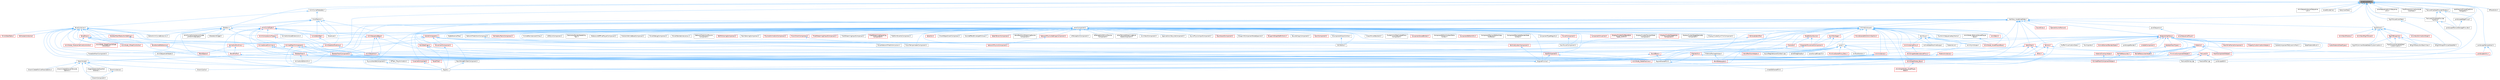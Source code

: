 digraph "AssetUserData.h"
{
 // INTERACTIVE_SVG=YES
 // LATEX_PDF_SIZE
  bgcolor="transparent";
  edge [fontname=Helvetica,fontsize=10,labelfontname=Helvetica,labelfontsize=10];
  node [fontname=Helvetica,fontsize=10,shape=box,height=0.2,width=0.4];
  Node1 [id="Node000001",label="AssetUserData.h",height=0.2,width=0.4,color="gray40", fillcolor="grey60", style="filled", fontcolor="black",tooltip=" "];
  Node1 -> Node2 [id="edge1_Node000001_Node000002",dir="back",color="steelblue1",style="solid",tooltip=" "];
  Node2 [id="Node000002",label="AnimCurveMetadata.h",height=0.2,width=0.4,color="grey40", fillcolor="white", style="filled",URL="$d6/dd0/AnimCurveMetadata_8h.html",tooltip=" "];
  Node2 -> Node3 [id="edge2_Node000002_Node000003",dir="back",color="steelblue1",style="solid",tooltip=" "];
  Node3 [id="Node000003",label="BoneContainer.h",height=0.2,width=0.4,color="grey40", fillcolor="white", style="filled",URL="$d9/d68/BoneContainer_8h.html",tooltip=" "];
  Node3 -> Node4 [id="edge3_Node000003_Node000004",dir="back",color="steelblue1",style="solid",tooltip=" "];
  Node4 [id="Node000004",label="AnimCompressionTypes.h",height=0.2,width=0.4,color="red", fillcolor="#FFF0F0", style="filled",URL="$d1/d3b/AnimCompressionTypes_8h.html",tooltip=" "];
  Node4 -> Node20 [id="edge4_Node000004_Node000020",dir="back",color="steelblue1",style="solid",tooltip=" "];
  Node20 [id="Node000020",label="AnimSequence.h",height=0.2,width=0.4,color="red", fillcolor="#FFF0F0", style="filled",URL="$d0/d8a/AnimSequence_8h.html",tooltip=" "];
  Node20 -> Node29 [id="edge5_Node000020_Node000029",dir="back",color="steelblue1",style="solid",tooltip=" "];
  Node29 [id="Node000029",label="EngineSharedPCH.h",height=0.2,width=0.4,color="grey40", fillcolor="white", style="filled",URL="$dc/dbb/EngineSharedPCH_8h.html",tooltip=" "];
  Node29 -> Node30 [id="edge6_Node000029_Node000030",dir="back",color="steelblue1",style="solid",tooltip=" "];
  Node30 [id="Node000030",label="UnrealEdSharedPCH.h",height=0.2,width=0.4,color="grey40", fillcolor="white", style="filled",URL="$d1/de6/UnrealEdSharedPCH_8h.html",tooltip=" "];
  Node3 -> Node38 [id="edge7_Node000003_Node000038",dir="back",color="steelblue1",style="solid",tooltip=" "];
  Node38 [id="Node000038",label="AnimNode_ModularVehicleController.h",height=0.2,width=0.4,color="red", fillcolor="#FFF0F0", style="filled",URL="$d8/d10/AnimNode__ModularVehicleController_8h.html",tooltip=" "];
  Node3 -> Node40 [id="edge8_Node000003_Node000040",dir="back",color="steelblue1",style="solid",tooltip=" "];
  Node40 [id="Node000040",label="AnimNode_StageCoachWheel\lController.h",height=0.2,width=0.4,color="red", fillcolor="#FFF0F0", style="filled",URL="$d0/d68/AnimNode__StageCoachWheelController_8h.html",tooltip=" "];
  Node3 -> Node42 [id="edge9_Node000003_Node000042",dir="back",color="steelblue1",style="solid",tooltip=" "];
  Node42 [id="Node000042",label="AnimNode_WheelController.h",height=0.2,width=0.4,color="red", fillcolor="#FFF0F0", style="filled",URL="$d4/dbf/AnimNode__WheelController_8h.html",tooltip=" "];
  Node3 -> Node44 [id="edge10_Node000003_Node000044",dir="back",color="steelblue1",style="solid",tooltip=" "];
  Node44 [id="Node000044",label="AnimSequenceHelpers.h",height=0.2,width=0.4,color="grey40", fillcolor="white", style="filled",URL="$dd/d12/AnimSequenceHelpers_8h.html",tooltip=" "];
  Node3 -> Node45 [id="edge11_Node000003_Node000045",dir="back",color="steelblue1",style="solid",tooltip=" "];
  Node45 [id="Node000045",label="AttributesContainer.h",height=0.2,width=0.4,color="red", fillcolor="#FFF0F0", style="filled",URL="$d7/db7/AttributesContainer_8h.html",tooltip=" "];
  Node3 -> Node246 [id="edge12_Node000003_Node000246",dir="back",color="steelblue1",style="solid",tooltip=" "];
  Node246 [id="Node000246",label="BlendProfile.h",height=0.2,width=0.4,color="red", fillcolor="#FFF0F0", style="filled",URL="$d6/d9c/BlendProfile_8h.html",tooltip=" "];
  Node246 -> Node162 [id="edge13_Node000246_Node000162",dir="back",color="steelblue1",style="solid",tooltip=" "];
  Node162 [id="Node000162",label="AnimNode_StateMachine.h",height=0.2,width=0.4,color="red", fillcolor="#FFF0F0", style="filled",URL="$df/d8f/AnimNode__StateMachine_8h.html",tooltip=" "];
  Node3 -> Node168 [id="edge14_Node000003_Node000168",dir="back",color="steelblue1",style="solid",tooltip=" "];
  Node168 [id="Node000168",label="BlendSpace.h",height=0.2,width=0.4,color="red", fillcolor="#FFF0F0", style="filled",URL="$d7/d9b/BlendSpace_8h.html",tooltip=" "];
  Node3 -> Node255 [id="edge15_Node000003_Node000255",dir="back",color="steelblue1",style="solid",tooltip=" "];
  Node255 [id="Node000255",label="BonePose.h",height=0.2,width=0.4,color="red", fillcolor="#FFF0F0", style="filled",URL="$dd/d83/BonePose_8h.html",tooltip=" "];
  Node255 -> Node38 [id="edge16_Node000255_Node000038",dir="back",color="steelblue1",style="solid",tooltip=" "];
  Node255 -> Node40 [id="edge17_Node000255_Node000040",dir="back",color="steelblue1",style="solid",tooltip=" "];
  Node255 -> Node42 [id="edge18_Node000255_Node000042",dir="back",color="steelblue1",style="solid",tooltip=" "];
  Node255 -> Node257 [id="edge19_Node000255_Node000257",dir="back",color="steelblue1",style="solid",tooltip=" "];
  Node257 [id="Node000257",label="AnimationRuntime.h",height=0.2,width=0.4,color="red", fillcolor="#FFF0F0", style="filled",URL="$da/d93/AnimationRuntime_8h.html",tooltip=" "];
  Node257 -> Node246 [id="edge20_Node000257_Node000246",dir="back",color="steelblue1",style="solid",tooltip=" "];
  Node257 -> Node168 [id="edge21_Node000257_Node000168",dir="back",color="steelblue1",style="solid",tooltip=" "];
  Node255 -> Node259 [id="edge22_Node000255_Node000259",dir="back",color="steelblue1",style="solid",tooltip=" "];
  Node259 [id="Node000259",label="BoneSocketReference.h",height=0.2,width=0.4,color="red", fillcolor="#FFF0F0", style="filled",URL="$d4/d1c/BoneSocketReference_8h.html",tooltip=" "];
  Node259 -> Node168 [id="edge23_Node000259_Node000168",dir="back",color="steelblue1",style="solid",tooltip=" "];
  Node255 -> Node29 [id="edge24_Node000255_Node000029",dir="back",color="steelblue1",style="solid",tooltip=" "];
  Node3 -> Node259 [id="edge25_Node000003_Node000259",dir="back",color="steelblue1",style="solid",tooltip=" "];
  Node3 -> Node260 [id="edge26_Node000003_Node000260",dir="back",color="steelblue1",style="solid",tooltip=" "];
  Node260 [id="Node000260",label="EditorAnimCurveBoneLinks.h",height=0.2,width=0.4,color="grey40", fillcolor="white", style="filled",URL="$d8/dea/EditorAnimCurveBoneLinks_8h.html",tooltip=" "];
  Node3 -> Node143 [id="edge27_Node000003_Node000143",dir="back",color="steelblue1",style="solid",tooltip=" "];
  Node143 [id="Node000143",label="Engine.h",height=0.2,width=0.4,color="grey40", fillcolor="white", style="filled",URL="$d1/d34/Public_2Engine_8h.html",tooltip=" "];
  Node3 -> Node197 [id="edge28_Node000003_Node000197",dir="back",color="steelblue1",style="solid",tooltip=" "];
  Node197 [id="Node000197",label="EngineMinimal.h",height=0.2,width=0.4,color="grey40", fillcolor="white", style="filled",URL="$d0/d2c/EngineMinimal_8h.html",tooltip=" "];
  Node197 -> Node143 [id="edge29_Node000197_Node000143",dir="back",color="steelblue1",style="solid",tooltip=" "];
  Node3 -> Node29 [id="edge30_Node000003_Node000029",dir="back",color="steelblue1",style="solid",tooltip=" "];
  Node3 -> Node261 [id="edge31_Node000003_Node000261",dir="back",color="steelblue1",style="solid",tooltip=" "];
  Node261 [id="Node000261",label="MirrorDataTable.h",height=0.2,width=0.4,color="red", fillcolor="#FFF0F0", style="filled",URL="$d3/d9e/MirrorDataTable_8h.html",tooltip=" "];
  Node3 -> Node264 [id="edge32_Node000003_Node000264",dir="back",color="steelblue1",style="solid",tooltip=" "];
  Node264 [id="Node000264",label="PoseableMeshComponent.h",height=0.2,width=0.4,color="grey40", fillcolor="white", style="filled",URL="$df/d28/PoseableMeshComponent_8h.html",tooltip=" "];
  Node3 -> Node265 [id="edge33_Node000003_Node000265",dir="back",color="steelblue1",style="solid",tooltip=" "];
  Node265 [id="Node000265",label="SkeletalMeshReductionSettings.h",height=0.2,width=0.4,color="red", fillcolor="#FFF0F0", style="filled",URL="$d9/dae/SkeletalMeshReductionSettings_8h.html",tooltip=" "];
  Node265 -> Node267 [id="edge34_Node000265_Node000267",dir="back",color="steelblue1",style="solid",tooltip=" "];
  Node267 [id="Node000267",label="SkinnedAssetCommon.h",height=0.2,width=0.4,color="red", fillcolor="#FFF0F0", style="filled",URL="$dc/dea/SkinnedAssetCommon_8h.html",tooltip=" "];
  Node267 -> Node270 [id="edge35_Node000267_Node000270",dir="back",color="steelblue1",style="solid",tooltip=" "];
  Node270 [id="Node000270",label="SkeletalMesh.h",height=0.2,width=0.4,color="red", fillcolor="#FFF0F0", style="filled",URL="$d6/de7/SkeletalMesh_8h.html",tooltip=" "];
  Node270 -> Node271 [id="edge36_Node000270_Node000271",dir="back",color="steelblue1",style="solid",tooltip=" "];
  Node271 [id="Node000271",label="AnimationEditorUtils.h",height=0.2,width=0.4,color="grey40", fillcolor="white", style="filled",URL="$df/d23/AnimationEditorUtils_8h.html",tooltip=" "];
  Node270 -> Node197 [id="edge37_Node000270_Node000197",dir="back",color="steelblue1",style="solid",tooltip=" "];
  Node270 -> Node29 [id="edge38_Node000270_Node000029",dir="back",color="steelblue1",style="solid",tooltip=" "];
  Node270 -> Node273 [id="edge39_Node000270_Node000273",dir="back",color="steelblue1",style="solid",tooltip=" "];
  Node273 [id="Node000273",label="GroomAsset.h",height=0.2,width=0.4,color="grey40", fillcolor="white", style="filled",URL="$d8/df1/GroomAsset_8h.html",tooltip=" "];
  Node273 -> Node274 [id="edge40_Node000273_Node000274",dir="back",color="steelblue1",style="solid",tooltip=" "];
  Node274 [id="Node000274",label="GroomCache.h",height=0.2,width=0.4,color="grey40", fillcolor="white", style="filled",URL="$d7/d6e/GroomCache_8h.html",tooltip=" "];
  Node273 -> Node275 [id="edge41_Node000273_Node000275",dir="back",color="steelblue1",style="solid",tooltip=" "];
  Node275 [id="Node000275",label="GroomComponent.h",height=0.2,width=0.4,color="grey40", fillcolor="white", style="filled",URL="$de/d2e/GroomComponent_8h.html",tooltip=" "];
  Node273 -> Node276 [id="edge42_Node000273_Node000276",dir="back",color="steelblue1",style="solid",tooltip=" "];
  Node276 [id="Node000276",label="GroomCreateFollicleMaskOptions.h",height=0.2,width=0.4,color="grey40", fillcolor="white", style="filled",URL="$d7/d8b/GroomCreateFollicleMaskOptions_8h.html",tooltip=" "];
  Node273 -> Node277 [id="edge43_Node000273_Node000277",dir="back",color="steelblue1",style="solid",tooltip=" "];
  Node277 [id="Node000277",label="GroomCreateStrandsTextures\lOptions.h",height=0.2,width=0.4,color="grey40", fillcolor="white", style="filled",URL="$da/dfc/GroomCreateStrandsTexturesOptions_8h.html",tooltip=" "];
  Node273 -> Node278 [id="edge44_Node000273_Node000278",dir="back",color="steelblue1",style="solid",tooltip=" "];
  Node278 [id="Node000278",label="GroomInstance.h",height=0.2,width=0.4,color="grey40", fillcolor="white", style="filled",URL="$dd/d47/GroomInstance_8h.html",tooltip=" "];
  Node278 -> Node275 [id="edge45_Node000278_Node000275",dir="back",color="steelblue1",style="solid",tooltip=" "];
  Node273 -> Node279 [id="edge46_Node000273_Node000279",dir="back",color="steelblue1",style="solid",tooltip=" "];
  Node279 [id="Node000279",label="NiagaraDataInterfaceHair\lStrands.h",height=0.2,width=0.4,color="grey40", fillcolor="white", style="filled",URL="$da/dd2/NiagaraDataInterfaceHairStrands_8h.html",tooltip=" "];
  Node270 -> Node298 [id="edge47_Node000270_Node000298",dir="back",color="steelblue1",style="solid",tooltip=" "];
  Node298 [id="Node000298",label="SkinnedMeshComponentHelper.h",height=0.2,width=0.4,color="red", fillcolor="#FFF0F0", style="filled",URL="$db/d81/SkinnedMeshComponentHelper_8h.html",tooltip=" "];
  Node267 -> Node298 [id="edge48_Node000267_Node000298",dir="back",color="steelblue1",style="solid",tooltip=" "];
  Node3 -> Node267 [id="edge49_Node000003_Node000267",dir="back",color="steelblue1",style="solid",tooltip=" "];
  Node3 -> Node301 [id="edge50_Node000003_Node000301",dir="back",color="steelblue1",style="solid",tooltip=" "];
  Node301 [id="Node000301",label="SkinnedMeshComponent.h",height=0.2,width=0.4,color="red", fillcolor="#FFF0F0", style="filled",URL="$da/d62/SkinnedMeshComponent_8h.html",tooltip=" "];
  Node301 -> Node143 [id="edge51_Node000301_Node000143",dir="back",color="steelblue1",style="solid",tooltip=" "];
  Node301 -> Node29 [id="edge52_Node000301_Node000029",dir="back",color="steelblue1",style="solid",tooltip=" "];
  Node301 -> Node264 [id="edge53_Node000301_Node000264",dir="back",color="steelblue1",style="solid",tooltip=" "];
  Node301 -> Node190 [id="edge54_Node000301_Node000190",dir="back",color="steelblue1",style="solid",tooltip=" "];
  Node190 [id="Node000190",label="SkeletalMeshComponent.h",height=0.2,width=0.4,color="red", fillcolor="#FFF0F0", style="filled",URL="$d8/db5/SkeletalMeshComponent_8h.html",tooltip=" "];
  Node190 -> Node191 [id="edge55_Node000190_Node000191",dir="back",color="steelblue1",style="solid",tooltip=" "];
  Node191 [id="Node000191",label="BTTask_PlayAnimation.h",height=0.2,width=0.4,color="grey40", fillcolor="white", style="filled",URL="$db/d8d/BTTask__PlayAnimation_8h.html",tooltip=" "];
  Node190 -> Node197 [id="edge56_Node000190_Node000197",dir="back",color="steelblue1",style="solid",tooltip=" "];
  Node190 -> Node29 [id="edge57_Node000190_Node000029",dir="back",color="steelblue1",style="solid",tooltip=" "];
  Node190 -> Node209 [id="edge58_Node000190_Node000209",dir="back",color="steelblue1",style="solid",tooltip=" "];
  Node209 [id="Node000209",label="TraceFilter.h",height=0.2,width=0.4,color="red", fillcolor="#FFF0F0", style="filled",URL="$de/dc1/TraceFilter_8h.html",tooltip=" "];
  Node301 -> Node298 [id="edge59_Node000301_Node000298",dir="back",color="steelblue1",style="solid",tooltip=" "];
  Node2 -> Node303 [id="edge60_Node000002_Node000303",dir="back",color="steelblue1",style="solid",tooltip=" "];
  Node303 [id="Node000303",label="SmartName.h",height=0.2,width=0.4,color="grey40", fillcolor="white", style="filled",URL="$da/d84/SmartName_8h.html",tooltip=" "];
  Node303 -> Node304 [id="edge61_Node000303_Node000304",dir="back",color="steelblue1",style="solid",tooltip=" "];
  Node304 [id="Node000304",label="AnimCurveTypes.h",height=0.2,width=0.4,color="red", fillcolor="#FFF0F0", style="filled",URL="$d2/d19/AnimCurveTypes_8h.html",tooltip=" "];
  Node304 -> Node4 [id="edge62_Node000304_Node000004",dir="back",color="steelblue1",style="solid",tooltip=" "];
  Node304 -> Node307 [id="edge63_Node000304_Node000307",dir="back",color="steelblue1",style="solid",tooltip=" "];
  Node307 [id="Node000307",label="AnimDataNotifications.h",height=0.2,width=0.4,color="red", fillcolor="#FFF0F0", style="filled",URL="$df/dfa/AnimDataNotifications_8h.html",tooltip=" "];
  Node307 -> Node20 [id="edge64_Node000307_Node000020",dir="back",color="steelblue1",style="solid",tooltip=" "];
  Node307 -> Node44 [id="edge65_Node000307_Node000044",dir="back",color="steelblue1",style="solid",tooltip=" "];
  Node304 -> Node309 [id="edge66_Node000304_Node000309",dir="back",color="steelblue1",style="solid",tooltip=" "];
  Node309 [id="Node000309",label="AnimSequenceBase.h",height=0.2,width=0.4,color="red", fillcolor="#FFF0F0", style="filled",URL="$db/d58/AnimSequenceBase_8h.html",tooltip=" "];
  Node309 -> Node20 [id="edge67_Node000309_Node000020",dir="back",color="steelblue1",style="solid",tooltip=" "];
  Node309 -> Node257 [id="edge68_Node000309_Node000257",dir="back",color="steelblue1",style="solid",tooltip=" "];
  Node309 -> Node143 [id="edge69_Node000309_Node000143",dir="back",color="steelblue1",style="solid",tooltip=" "];
  Node309 -> Node29 [id="edge70_Node000309_Node000029",dir="back",color="steelblue1",style="solid",tooltip=" "];
  Node304 -> Node257 [id="edge71_Node000304_Node000257",dir="back",color="steelblue1",style="solid",tooltip=" "];
  Node304 -> Node332 [id="edge72_Node000304_Node000332",dir="back",color="steelblue1",style="solid",tooltip=" "];
  Node332 [id="Node000332",label="CurveIdentifier.h",height=0.2,width=0.4,color="red", fillcolor="#FFF0F0", style="filled",URL="$d7/d2c/CurveIdentifier_8h.html",tooltip=" "];
  Node332 -> Node307 [id="edge73_Node000332_Node000307",dir="back",color="steelblue1",style="solid",tooltip=" "];
  Node304 -> Node143 [id="edge74_Node000304_Node000143",dir="back",color="steelblue1",style="solid",tooltip=" "];
  Node304 -> Node197 [id="edge75_Node000304_Node000197",dir="back",color="steelblue1",style="solid",tooltip=" "];
  Node304 -> Node29 [id="edge76_Node000304_Node000029",dir="back",color="steelblue1",style="solid",tooltip=" "];
  Node304 -> Node331 [id="edge77_Node000304_Node000331",dir="back",color="steelblue1",style="solid",tooltip=" "];
  Node331 [id="Node000331",label="PoseAsset.h",height=0.2,width=0.4,color="grey40", fillcolor="white", style="filled",URL="$d9/dba/PoseAsset_8h.html",tooltip=" "];
  Node304 -> Node190 [id="edge78_Node000304_Node000190",dir="back",color="steelblue1",style="solid",tooltip=" "];
  Node303 -> Node307 [id="edge79_Node000303_Node000307",dir="back",color="steelblue1",style="solid",tooltip=" "];
  Node303 -> Node332 [id="edge80_Node000303_Node000332",dir="back",color="steelblue1",style="solid",tooltip=" "];
  Node303 -> Node260 [id="edge81_Node000303_Node000260",dir="back",color="steelblue1",style="solid",tooltip=" "];
  Node303 -> Node29 [id="edge82_Node000303_Node000029",dir="back",color="steelblue1",style="solid",tooltip=" "];
  Node303 -> Node331 [id="edge83_Node000303_Node000331",dir="back",color="steelblue1",style="solid",tooltip=" "];
  Node303 -> Node336 [id="edge84_Node000303_Node000336",dir="back",color="steelblue1",style="solid",tooltip=" "];
  Node336 [id="Node000336",label="Skeleton.h",height=0.2,width=0.4,color="grey40", fillcolor="white", style="filled",URL="$d1/ded/Skeleton_8h.html",tooltip=" "];
  Node336 -> Node17 [id="edge85_Node000336_Node000017",dir="back",color="steelblue1",style="solid",tooltip=" "];
  Node17 [id="Node000017",label="AnimCurveCompressionCodec\l_UniformIndexable.h",height=0.2,width=0.4,color="grey40", fillcolor="white", style="filled",URL="$d7/d0a/AnimCurveCompressionCodec__UniformIndexable_8h.html",tooltip=" "];
  Node336 -> Node337 [id="edge86_Node000336_Node000337",dir="back",color="steelblue1",style="solid",tooltip=" "];
  Node337 [id="Node000337",label="AnimationAssetExtensions.h",height=0.2,width=0.4,color="grey40", fillcolor="white", style="filled",URL="$d4/d37/AnimationAssetExtensions_8h.html",tooltip=" "];
  Node336 -> Node271 [id="edge87_Node000336_Node000271",dir="back",color="steelblue1",style="solid",tooltip=" "];
  Node336 -> Node255 [id="edge88_Node000336_Node000255",dir="back",color="steelblue1",style="solid",tooltip=" "];
  Node336 -> Node143 [id="edge89_Node000336_Node000143",dir="back",color="steelblue1",style="solid",tooltip=" "];
  Node336 -> Node29 [id="edge90_Node000336_Node000029",dir="back",color="steelblue1",style="solid",tooltip=" "];
  Node336 -> Node334 [id="edge91_Node000336_Node000334",dir="back",color="steelblue1",style="solid",tooltip=" "];
  Node334 [id="Node000334",label="SSkeletonWidget.h",height=0.2,width=0.4,color="grey40", fillcolor="white", style="filled",URL="$dd/da7/SSkeletonWidget_8h.html",tooltip=" "];
  Node1 -> Node338 [id="edge92_Node000001_Node000338",dir="back",color="steelblue1",style="solid",tooltip=" "];
  Node338 [id="Node000338",label="AnimSequenceLevelSequence\lLink.h",height=0.2,width=0.4,color="grey40", fillcolor="white", style="filled",URL="$dc/d9a/AnimSequenceLevelSequenceLink_8h.html",tooltip=" "];
  Node1 -> Node339 [id="edge93_Node000001_Node000339",dir="back",color="steelblue1",style="solid",tooltip=" "];
  Node339 [id="Node000339",label="AssetGuideline.h",height=0.2,width=0.4,color="grey40", fillcolor="white", style="filled",URL="$d7/d91/AssetGuideline_8h.html",tooltip=" "];
  Node1 -> Node340 [id="edge94_Node000001_Node000340",dir="back",color="steelblue1",style="solid",tooltip=" "];
  Node340 [id="Node000340",label="BodyUserData.h",height=0.2,width=0.4,color="grey40", fillcolor="white", style="filled",URL="$d8/d16/BodyUserData_8h.html",tooltip=" "];
  Node1 -> Node143 [id="edge95_Node000001_Node000143",dir="back",color="steelblue1",style="solid",tooltip=" "];
  Node1 -> Node341 [id="edge96_Node000001_Node000341",dir="back",color="steelblue1",style="solid",tooltip=" "];
  Node341 [id="Node000341",label="Interface_AssetUserData.h",height=0.2,width=0.4,color="grey40", fillcolor="white", style="filled",URL="$de/d85/Interface__AssetUserData_8h.html",tooltip=" "];
  Node341 -> Node342 [id="edge97_Node000341_Node000342",dir="back",color="steelblue1",style="solid",tooltip=" "];
  Node342 [id="Node000342",label="ActorComponent.h",height=0.2,width=0.4,color="grey40", fillcolor="white", style="filled",URL="$da/db1/ActorComponent_8h.html",tooltip=" "];
  Node342 -> Node343 [id="edge98_Node000342_Node000343",dir="back",color="steelblue1",style="solid",tooltip=" "];
  Node343 [id="Node000343",label="AIPerceptionComponent.h",height=0.2,width=0.4,color="grey40", fillcolor="white", style="filled",URL="$d6/d0a/AIPerceptionComponent_8h.html",tooltip=" "];
  Node342 -> Node344 [id="edge99_Node000342_Node000344",dir="back",color="steelblue1",style="solid",tooltip=" "];
  Node344 [id="Node000344",label="AIPerceptionStimuliSource\lComponent.h",height=0.2,width=0.4,color="grey40", fillcolor="white", style="filled",URL="$df/da3/AIPerceptionStimuliSourceComponent_8h.html",tooltip=" "];
  Node342 -> Node345 [id="edge100_Node000342_Node000345",dir="back",color="steelblue1",style="solid",tooltip=" "];
  Node345 [id="Node000345",label="ActorTextureStreamingBuild\lDataComponent.h",height=0.2,width=0.4,color="grey40", fillcolor="white", style="filled",URL="$d2/d6d/ActorTextureStreamingBuildDataComponent_8h.html",tooltip=" "];
  Node342 -> Node346 [id="edge101_Node000342_Node000346",dir="back",color="steelblue1",style="solid",tooltip=" "];
  Node346 [id="Node000346",label="AnimNextComponent.h",height=0.2,width=0.4,color="grey40", fillcolor="white", style="filled",URL="$d2/d67/AnimNextComponent_8h.html",tooltip=" "];
  Node342 -> Node347 [id="edge102_Node000342_Node000347",dir="back",color="steelblue1",style="solid",tooltip=" "];
  Node347 [id="Node000347",label="ApplicationLifecycleComponent.h",height=0.2,width=0.4,color="grey40", fillcolor="white", style="filled",URL="$de/db6/ApplicationLifecycleComponent_8h.html",tooltip=" "];
  Node342 -> Node348 [id="edge103_Node000342_Node000348",dir="back",color="steelblue1",style="solid",tooltip=" "];
  Node348 [id="Node000348",label="AsyncPhysicsInputComponent.h",height=0.2,width=0.4,color="grey40", fillcolor="white", style="filled",URL="$da/d20/AsyncPhysicsInputComponent_8h.html",tooltip=" "];
  Node342 -> Node349 [id="edge104_Node000342_Node000349",dir="back",color="steelblue1",style="solid",tooltip=" "];
  Node349 [id="Node000349",label="BlackboardComponent.h",height=0.2,width=0.4,color="red", fillcolor="#FFF0F0", style="filled",URL="$d9/d2d/BlackboardComponent_8h.html",tooltip=" "];
  Node342 -> Node374 [id="edge105_Node000342_Node000374",dir="back",color="steelblue1",style="solid",tooltip=" "];
  Node374 [id="Node000374",label="BlueprintComponentNodeSpawner.h",height=0.2,width=0.4,color="grey40", fillcolor="white", style="filled",URL="$d2/d98/BlueprintComponentNodeSpawner_8h.html",tooltip=" "];
  Node342 -> Node375 [id="edge106_Node000342_Node000375",dir="back",color="steelblue1",style="solid",tooltip=" "];
  Node375 [id="Node000375",label="BlueprintGraphDefinitions.h",height=0.2,width=0.4,color="red", fillcolor="#FFF0F0", style="filled",URL="$d7/d5e/BlueprintGraphDefinitions_8h.html",tooltip=" "];
  Node342 -> Node377 [id="edge107_Node000342_Node000377",dir="back",color="steelblue1",style="solid",tooltip=" "];
  Node377 [id="Node000377",label="BoundsCopyComponent.h",height=0.2,width=0.4,color="grey40", fillcolor="white", style="filled",URL="$d2/d10/BoundsCopyComponent_8h.html",tooltip=" "];
  Node342 -> Node378 [id="edge108_Node000342_Node000378",dir="back",color="steelblue1",style="solid",tooltip=" "];
  Node378 [id="Node000378",label="BrainComponent.h",height=0.2,width=0.4,color="red", fillcolor="#FFF0F0", style="filled",URL="$d6/dc0/BrainComponent_8h.html",tooltip=" "];
  Node342 -> Node407 [id="edge109_Node000342_Node000407",dir="back",color="steelblue1",style="solid",tooltip=" "];
  Node407 [id="Node000407",label="ChaosMoverBackend.h",height=0.2,width=0.4,color="grey40", fillcolor="white", style="filled",URL="$de/d0f/ChaosMoverBackend_8h.html",tooltip=" "];
  Node342 -> Node408 [id="edge110_Node000342_Node000408",dir="back",color="steelblue1",style="solid",tooltip=" "];
  Node408 [id="Node000408",label="Character.h",height=0.2,width=0.4,color="red", fillcolor="#FFF0F0", style="filled",URL="$db/dc7/Character_8h.html",tooltip=" "];
  Node408 -> Node197 [id="edge111_Node000408_Node000197",dir="back",color="steelblue1",style="solid",tooltip=" "];
  Node342 -> Node411 [id="edge112_Node000342_Node000411",dir="back",color="steelblue1",style="solid",tooltip=" "];
  Node411 [id="Node000411",label="ClusterUnionReplicatedProxy\lComponent.h",height=0.2,width=0.4,color="grey40", fillcolor="white", style="filled",URL="$da/d2c/ClusterUnionReplicatedProxyComponent_8h.html",tooltip=" "];
  Node342 -> Node412 [id="edge113_Node000342_Node000412",dir="back",color="steelblue1",style="solid",tooltip=" "];
  Node412 [id="Node000412",label="ComponentAssetBroker.h",height=0.2,width=0.4,color="red", fillcolor="#FFF0F0", style="filled",URL="$da/ddd/ComponentAssetBroker_8h.html",tooltip=" "];
  Node342 -> Node414 [id="edge114_Node000342_Node000414",dir="back",color="steelblue1",style="solid",tooltip=" "];
  Node414 [id="Node000414",label="ComponentEditorContextMenu\lContex.h",height=0.2,width=0.4,color="grey40", fillcolor="white", style="filled",URL="$db/d71/ComponentEditorContextMenuContex_8h.html",tooltip=" "];
  Node342 -> Node415 [id="edge115_Node000342_Node000415",dir="back",color="steelblue1",style="solid",tooltip=" "];
  Node415 [id="Node000415",label="ComponentEditorUtils.h",height=0.2,width=0.4,color="red", fillcolor="#FFF0F0", style="filled",URL="$d0/d4b/ComponentEditorUtils_8h.html",tooltip=" "];
  Node342 -> Node417 [id="edge116_Node000342_Node000417",dir="back",color="steelblue1",style="solid",tooltip=" "];
  Node417 [id="Node000417",label="ComponentElementEditorCopy\lAndPaste.h",height=0.2,width=0.4,color="grey40", fillcolor="white", style="filled",URL="$da/d37/ComponentElementEditorCopyAndPaste_8h.html",tooltip=" "];
  Node342 -> Node418 [id="edge117_Node000342_Node000418",dir="back",color="steelblue1",style="solid",tooltip=" "];
  Node418 [id="Node000418",label="ComponentRecreateRenderState\lContext.h",height=0.2,width=0.4,color="grey40", fillcolor="white", style="filled",URL="$de/dd0/ComponentRecreateRenderStateContext_8h.html",tooltip=" "];
  Node342 -> Node419 [id="edge118_Node000342_Node000419",dir="back",color="steelblue1",style="solid",tooltip=" "];
  Node419 [id="Node000419",label="ComponentTypeRegistry.h",height=0.2,width=0.4,color="grey40", fillcolor="white", style="filled",URL="$dd/d81/ComponentTypeRegistry_8h.html",tooltip=" "];
  Node342 -> Node420 [id="edge119_Node000342_Node000420",dir="back",color="steelblue1",style="solid",tooltip=" "];
  Node420 [id="Node000420",label="ComponentVisualizer.h",height=0.2,width=0.4,color="red", fillcolor="#FFF0F0", style="filled",URL="$d3/d9b/ComponentVisualizer_8h.html",tooltip=" "];
  Node342 -> Node424 [id="edge120_Node000342_Node000424",dir="back",color="steelblue1",style="solid",tooltip=" "];
  Node424 [id="Node000424",label="DisplayClusterConfiguration\lTypes_ICVFX.h",height=0.2,width=0.4,color="red", fillcolor="#FFF0F0", style="filled",URL="$d3/dc4/DisplayClusterConfigurationTypes__ICVFX_8h.html",tooltip=" "];
  Node342 -> Node437 [id="edge121_Node000342_Node000437",dir="back",color="steelblue1",style="solid",tooltip=" "];
  Node437 [id="Node000437",label="DisplayClusterPreviewShare\lComponent.h",height=0.2,width=0.4,color="grey40", fillcolor="white", style="filled",URL="$d0/d2c/DisplayClusterPreviewShareComponent_8h.html",tooltip=" "];
  Node342 -> Node438 [id="edge122_Node000342_Node000438",dir="back",color="steelblue1",style="solid",tooltip=" "];
  Node438 [id="Node000438",label="DisplayClusterStageActor\lComponent.h",height=0.2,width=0.4,color="red", fillcolor="#FFF0F0", style="filled",URL="$d6/d98/DisplayClusterStageActorComponent_8h.html",tooltip=" "];
  Node342 -> Node441 [id="edge123_Node000342_Node000441",dir="back",color="steelblue1",style="solid",tooltip=" "];
  Node441 [id="Node000441",label="DisplayClusterStageGeometry\lComponent.h",height=0.2,width=0.4,color="grey40", fillcolor="white", style="filled",URL="$d2/df3/DisplayClusterStageGeometryComponent_8h.html",tooltip=" "];
  Node342 -> Node442 [id="edge124_Node000342_Node000442",dir="back",color="steelblue1",style="solid",tooltip=" "];
  Node442 [id="Node000442",label="DisplayClusterSyncTickComponent.h",height=0.2,width=0.4,color="grey40", fillcolor="white", style="filled",URL="$d5/d00/DisplayClusterSyncTickComponent_8h.html",tooltip=" "];
  Node342 -> Node443 [id="edge125_Node000342_Node000443",dir="back",color="steelblue1",style="solid",tooltip=" "];
  Node443 [id="Node000443",label="DlgReferenceTree.h",height=0.2,width=0.4,color="grey40", fillcolor="white", style="filled",URL="$db/dd3/DlgReferenceTree_8h.html",tooltip=" "];
  Node342 -> Node197 [id="edge126_Node000342_Node000197",dir="back",color="steelblue1",style="solid",tooltip=" "];
  Node342 -> Node29 [id="edge127_Node000342_Node000029",dir="back",color="steelblue1",style="solid",tooltip=" "];
  Node342 -> Node444 [id="edge128_Node000342_Node000444",dir="back",color="steelblue1",style="solid",tooltip=" "];
  Node444 [id="Node000444",label="GameplayTasksComponent.h",height=0.2,width=0.4,color="red", fillcolor="#FFF0F0", style="filled",URL="$d6/d36/GameplayTasksComponent_8h.html",tooltip=" "];
  Node342 -> Node446 [id="edge129_Node000342_Node000446",dir="back",color="steelblue1",style="solid",tooltip=" "];
  Node446 [id="Node000446",label="InputComponent.h",height=0.2,width=0.4,color="red", fillcolor="#FFF0F0", style="filled",URL="$d4/de7/InputComponent_8h.html",tooltip=" "];
  Node446 -> Node197 [id="edge130_Node000446_Node000197",dir="back",color="steelblue1",style="solid",tooltip=" "];
  Node446 -> Node29 [id="edge131_Node000446_Node000029",dir="back",color="steelblue1",style="solid",tooltip=" "];
  Node342 -> Node450 [id="edge132_Node000342_Node000450",dir="back",color="steelblue1",style="solid",tooltip=" "];
  Node450 [id="Node000450",label="KismetReinstanceUtilities.h",height=0.2,width=0.4,color="grey40", fillcolor="white", style="filled",URL="$d4/dae/KismetReinstanceUtilities_8h.html",tooltip=" "];
  Node342 -> Node451 [id="edge133_Node000342_Node000451",dir="back",color="steelblue1",style="solid",tooltip=" "];
  Node451 [id="Node000451",label="LODSyncComponent.h",height=0.2,width=0.4,color="grey40", fillcolor="white", style="filled",URL="$d0/dbf/LODSyncComponent_8h.html",tooltip=" "];
  Node342 -> Node452 [id="edge134_Node000342_Node000452",dir="back",color="steelblue1",style="solid",tooltip=" "];
  Node452 [id="Node000452",label="LandscapeEdit.h",height=0.2,width=0.4,color="grey40", fillcolor="white", style="filled",URL="$df/d61/LandscapeEdit_8h.html",tooltip=" "];
  Node342 -> Node453 [id="edge135_Node000342_Node000453",dir="back",color="steelblue1",style="solid",tooltip=" "];
  Node453 [id="Node000453",label="Level.h",height=0.2,width=0.4,color="grey40", fillcolor="white", style="filled",URL="$d9/da2/Level_8h.html",tooltip=" "];
  Node453 -> Node454 [id="edge136_Node000453_Node000454",dir="back",color="steelblue1",style="solid",tooltip=" "];
  Node454 [id="Node000454",label="AsyncRegisterLevelContext.cpp",height=0.2,width=0.4,color="grey40", fillcolor="white", style="filled",URL="$da/df8/AsyncRegisterLevelContext_8cpp.html",tooltip=" "];
  Node453 -> Node455 [id="edge137_Node000453_Node000455",dir="back",color="steelblue1",style="solid",tooltip=" "];
  Node455 [id="Node000455",label="Editor.h",height=0.2,width=0.4,color="red", fillcolor="#FFF0F0", style="filled",URL="$de/d6e/Editor_8h.html",tooltip=" "];
  Node455 -> Node54 [id="edge138_Node000455_Node000054",dir="back",color="steelblue1",style="solid",tooltip=" "];
  Node54 [id="Node000054",label="AnimGraphNode_Base.h",height=0.2,width=0.4,color="red", fillcolor="#FFF0F0", style="filled",URL="$d0/dfb/AnimGraphNode__Base_8h.html",tooltip=" "];
  Node54 -> Node59 [id="edge139_Node000054_Node000059",dir="back",color="steelblue1",style="solid",tooltip=" "];
  Node59 [id="Node000059",label="AnimGraphNode_AssetPlayer\lBase.h",height=0.2,width=0.4,color="red", fillcolor="#FFF0F0", style="filled",URL="$d1/d4f/AnimGraphNode__AssetPlayerBase_8h.html",tooltip=" "];
  Node455 -> Node465 [id="edge140_Node000455_Node000465",dir="back",color="steelblue1",style="solid",tooltip=" "];
  Node465 [id="Node000465",label="FractureTool.cpp",height=0.2,width=0.4,color="grey40", fillcolor="white", style="filled",URL="$dc/d9a/FractureTool_8cpp.html",tooltip=" "];
  Node455 -> Node30 [id="edge141_Node000455_Node000030",dir="back",color="steelblue1",style="solid",tooltip=" "];
  Node453 -> Node143 [id="edge142_Node000453_Node000143",dir="back",color="steelblue1",style="solid",tooltip=" "];
  Node453 -> Node29 [id="edge143_Node000453_Node000029",dir="back",color="steelblue1",style="solid",tooltip=" "];
  Node453 -> Node586 [id="edge144_Node000453_Node000586",dir="back",color="steelblue1",style="solid",tooltip=" "];
  Node586 [id="Node000586",label="EngineUtils.h",height=0.2,width=0.4,color="red", fillcolor="#FFF0F0", style="filled",URL="$d4/d61/EngineUtils_8h.html",tooltip=" "];
  Node586 -> Node143 [id="edge145_Node000586_Node000143",dir="back",color="steelblue1",style="solid",tooltip=" "];
  Node586 -> Node592 [id="edge146_Node000586_Node000592",dir="back",color="steelblue1",style="solid",tooltip=" "];
  Node592 [id="Node000592",label="Texture2DArray.cpp",height=0.2,width=0.4,color="grey40", fillcolor="white", style="filled",URL="$d7/d13/Texture2DArray_8cpp.html",tooltip=" "];
  Node453 -> Node593 [id="edge147_Node000453_Node000593",dir="back",color="steelblue1",style="solid",tooltip=" "];
  Node593 [id="Node000593",label="ExternalPackageHelper.h",height=0.2,width=0.4,color="grey40", fillcolor="white", style="filled",URL="$d3/d2f/ExternalPackageHelper_8h.html",tooltip=" "];
  Node593 -> Node594 [id="edge148_Node000593_Node000594",dir="back",color="steelblue1",style="solid",tooltip=" "];
  Node594 [id="Node000594",label="WorldDataLayers.h",height=0.2,width=0.4,color="red", fillcolor="#FFF0F0", style="filled",URL="$d1/d1d/WorldDataLayers_8h.html",tooltip=" "];
  Node453 -> Node595 [id="edge149_Node000453_Node000595",dir="back",color="steelblue1",style="solid",tooltip=" "];
  Node595 [id="Node000595",label="LevelDragDropOp.h",height=0.2,width=0.4,color="grey40", fillcolor="white", style="filled",URL="$dc/da5/LevelDragDropOp_8h.html",tooltip=" "];
  Node453 -> Node596 [id="edge150_Node000453_Node000596",dir="back",color="steelblue1",style="solid",tooltip=" "];
  Node596 [id="Node000596",label="LevelScriptBlueprint.h",height=0.2,width=0.4,color="grey40", fillcolor="white", style="filled",URL="$da/dfb/LevelScriptBlueprint_8h.html",tooltip=" "];
  Node453 -> Node597 [id="edge151_Node000453_Node000597",dir="back",color="steelblue1",style="solid",tooltip=" "];
  Node597 [id="Node000597",label="PrimitiveSceneProxyDesc.h",height=0.2,width=0.4,color="red", fillcolor="#FFF0F0", style="filled",URL="$d8/d20/PrimitiveSceneProxyDesc_8h.html",tooltip=" "];
  Node453 -> Node603 [id="edge152_Node000453_Node000603",dir="back",color="steelblue1",style="solid",tooltip=" "];
  Node603 [id="Node000603",label="SurfaceIterators.h",height=0.2,width=0.4,color="grey40", fillcolor="white", style="filled",URL="$da/de6/SurfaceIterators_8h.html",tooltip=" "];
  Node453 -> Node594 [id="edge153_Node000453_Node000594",dir="back",color="steelblue1",style="solid",tooltip=" "];
  Node453 -> Node604 [id="edge154_Node000453_Node000604",dir="back",color="steelblue1",style="solid",tooltip=" "];
  Node604 [id="Node000604",label="WorldPartitionHelpers.h",height=0.2,width=0.4,color="red", fillcolor="#FFF0F0", style="filled",URL="$d9/dff/WorldPartitionHelpers_8h.html",tooltip=" "];
  Node342 -> Node606 [id="edge155_Node000342_Node000606",dir="back",color="steelblue1",style="solid",tooltip=" "];
  Node606 [id="Node000606",label="MarkActorRenderStateDirty\lTask.h",height=0.2,width=0.4,color="grey40", fillcolor="white", style="filled",URL="$d0/d61/MarkActorRenderStateDirtyTask_8h.html",tooltip=" "];
  Node342 -> Node607 [id="edge156_Node000342_Node000607",dir="back",color="steelblue1",style="solid",tooltip=" "];
  Node607 [id="Node000607",label="MaterialList.h",height=0.2,width=0.4,color="grey40", fillcolor="white", style="filled",URL="$df/d0c/MaterialList_8h.html",tooltip=" "];
  Node342 -> Node608 [id="edge157_Node000342_Node000608",dir="back",color="steelblue1",style="solid",tooltip=" "];
  Node608 [id="Node000608",label="MetasoundOfflinePlayerComponent.h",height=0.2,width=0.4,color="grey40", fillcolor="white", style="filled",URL="$d8/d8f/MetasoundOfflinePlayerComponent_8h.html",tooltip=" "];
  Node342 -> Node609 [id="edge158_Node000342_Node000609",dir="back",color="steelblue1",style="solid",tooltip=" "];
  Node609 [id="Node000609",label="ModularVehicleBaseComponent.h",height=0.2,width=0.4,color="grey40", fillcolor="white", style="filled",URL="$d3/dc7/ModularVehicleBaseComponent_8h.html",tooltip=" "];
  Node342 -> Node610 [id="edge159_Node000342_Node000610",dir="back",color="steelblue1",style="solid",tooltip=" "];
  Node610 [id="Node000610",label="MovementComponent.h",height=0.2,width=0.4,color="red", fillcolor="#FFF0F0", style="filled",URL="$dd/dc8/MovementComponent_8h.html",tooltip=" "];
  Node610 -> Node143 [id="edge160_Node000610_Node000143",dir="back",color="steelblue1",style="solid",tooltip=" "];
  Node342 -> Node635 [id="edge161_Node000342_Node000635",dir="back",color="steelblue1",style="solid",tooltip=" "];
  Node635 [id="Node000635",label="MoverComponent.h",height=0.2,width=0.4,color="red", fillcolor="#FFF0F0", style="filled",URL="$dc/d95/MoverComponent_8h.html",tooltip=" "];
  Node635 -> Node640 [id="edge162_Node000635_Node000640",dir="back",color="steelblue1",style="solid",tooltip=" "];
  Node640 [id="Node000640",label="NavMoverComponent.h",height=0.2,width=0.4,color="grey40", fillcolor="white", style="filled",URL="$df/dbc/NavMoverComponent_8h.html",tooltip=" "];
  Node342 -> Node643 [id="edge163_Node000342_Node000643",dir="back",color="steelblue1",style="solid",tooltip=" "];
  Node643 [id="Node000643",label="MoverDebugComponent.h",height=0.2,width=0.4,color="grey40", fillcolor="white", style="filled",URL="$d8/d6c/MoverDebugComponent_8h.html",tooltip=" "];
  Node342 -> Node644 [id="edge164_Node000342_Node000644",dir="back",color="steelblue1",style="solid",tooltip=" "];
  Node644 [id="Node000644",label="MoverNetworkPredictionLiaison.h",height=0.2,width=0.4,color="grey40", fillcolor="white", style="filled",URL="$d3/da4/MoverNetworkPredictionLiaison_8h.html",tooltip=" "];
  Node342 -> Node645 [id="edge165_Node000342_Node000645",dir="back",color="steelblue1",style="solid",tooltip=" "];
  Node645 [id="Node000645",label="MoverStandaloneLiaison.h",height=0.2,width=0.4,color="grey40", fillcolor="white", style="filled",URL="$dd/d84/MoverStandaloneLiaison_8h.html",tooltip=" "];
  Node342 -> Node646 [id="edge166_Node000342_Node000646",dir="back",color="steelblue1",style="solid",tooltip=" "];
  Node646 [id="Node000646",label="MusicClockComponent.h",height=0.2,width=0.4,color="red", fillcolor="#FFF0F0", style="filled",URL="$dc/dd9/MusicClockComponent_8h.html",tooltip=" "];
  Node646 -> Node648 [id="edge167_Node000646_Node000648",dir="back",color="steelblue1",style="solid",tooltip=" "];
  Node648 [id="Node000648",label="MusicTempometerComponent.h",height=0.2,width=0.4,color="grey40", fillcolor="white", style="filled",URL="$d9/ddf/MusicTempometerComponent_8h.html",tooltip=" "];
  Node342 -> Node648 [id="edge168_Node000342_Node000648",dir="back",color="steelblue1",style="solid",tooltip=" "];
  Node342 -> Node640 [id="edge169_Node000342_Node000640",dir="back",color="steelblue1",style="solid",tooltip=" "];
  Node342 -> Node623 [id="edge170_Node000342_Node000623",dir="back",color="steelblue1",style="solid",tooltip=" "];
  Node623 [id="Node000623",label="NetworkPhysicsComponent.h",height=0.2,width=0.4,color="red", fillcolor="#FFF0F0", style="filled",URL="$d5/dcb/NetworkPhysicsComponent_8h.html",tooltip=" "];
  Node342 -> Node649 [id="edge171_Node000342_Node000649",dir="back",color="steelblue1",style="solid",tooltip=" "];
  Node649 [id="Node000649",label="NetworkPhysicsSettingsComponent.h",height=0.2,width=0.4,color="red", fillcolor="#FFF0F0", style="filled",URL="$dc/dea/NetworkPhysicsSettingsComponent_8h.html",tooltip=" "];
  Node649 -> Node623 [id="edge172_Node000649_Node000623",dir="back",color="steelblue1",style="solid",tooltip=" "];
  Node342 -> Node651 [id="edge173_Node000342_Node000651",dir="back",color="steelblue1",style="solid",tooltip=" "];
  Node651 [id="Node000651",label="NetworkPredictionComponent.h",height=0.2,width=0.4,color="grey40", fillcolor="white", style="filled",URL="$d9/d97/NetworkPredictionComponent_8h.html",tooltip=" "];
  Node651 -> Node644 [id="edge174_Node000651_Node000644",dir="back",color="steelblue1",style="solid",tooltip=" "];
  Node342 -> Node652 [id="edge175_Node000342_Node000652",dir="back",color="steelblue1",style="solid",tooltip=" "];
  Node652 [id="Node000652",label="NetworkPredictionPhysics\lComponent.h",height=0.2,width=0.4,color="grey40", fillcolor="white", style="filled",URL="$d1/d6b/NetworkPredictionPhysicsComponent_8h.html",tooltip=" "];
  Node342 -> Node613 [id="edge176_Node000342_Node000613",dir="back",color="steelblue1",style="solid",tooltip=" "];
  Node613 [id="Node000613",label="PathFollowingComponent.h",height=0.2,width=0.4,color="red", fillcolor="#FFF0F0", style="filled",URL="$d5/d0b/PathFollowingComponent_8h.html",tooltip=" "];
  Node342 -> Node653 [id="edge177_Node000342_Node000653",dir="back",color="steelblue1",style="solid",tooltip=" "];
  Node653 [id="Node000653",label="PawnNoiseEmitterComponent.h",height=0.2,width=0.4,color="grey40", fillcolor="white", style="filled",URL="$de/d71/PawnNoiseEmitterComponent_8h.html",tooltip=" "];
  Node653 -> Node143 [id="edge178_Node000653_Node000143",dir="back",color="steelblue1",style="solid",tooltip=" "];
  Node342 -> Node654 [id="edge179_Node000342_Node000654",dir="back",color="steelblue1",style="solid",tooltip=" "];
  Node654 [id="Node000654",label="PawnSensingComponent.h",height=0.2,width=0.4,color="grey40", fillcolor="white", style="filled",URL="$d0/d30/PawnSensingComponent_8h.html",tooltip=" "];
  Node342 -> Node655 [id="edge180_Node000342_Node000655",dir="back",color="steelblue1",style="solid",tooltip=" "];
  Node655 [id="Node000655",label="PhysicalAnimationComponent.h",height=0.2,width=0.4,color="red", fillcolor="#FFF0F0", style="filled",URL="$de/d7f/PhysicalAnimationComponent_8h.html",tooltip=" "];
  Node342 -> Node657 [id="edge181_Node000342_Node000657",dir="back",color="steelblue1",style="solid",tooltip=" "];
  Node657 [id="Node000657",label="PhysicsHandleComponent.h",height=0.2,width=0.4,color="grey40", fillcolor="white", style="filled",URL="$d5/dd0/PhysicsHandleComponent_8h.html",tooltip=" "];
  Node657 -> Node143 [id="edge182_Node000657_Node000143",dir="back",color="steelblue1",style="solid",tooltip=" "];
  Node342 -> Node658 [id="edge183_Node000342_Node000658",dir="back",color="steelblue1",style="solid",tooltip=" "];
  Node658 [id="Node000658",label="PixelStreaming2InputComponent.h",height=0.2,width=0.4,color="red", fillcolor="#FFF0F0", style="filled",URL="$da/dda/PixelStreaming2InputComponent_8h.html",tooltip=" "];
  Node342 -> Node660 [id="edge184_Node000342_Node000660",dir="back",color="steelblue1",style="solid",tooltip=" "];
  Node660 [id="Node000660",label="PixelStreamingInputComponent.h",height=0.2,width=0.4,color="grey40", fillcolor="white", style="filled",URL="$d5/d26/PixelStreamingInputComponent_8h.html",tooltip=" "];
  Node342 -> Node661 [id="edge185_Node000342_Node000661",dir="back",color="steelblue1",style="solid",tooltip=" "];
  Node661 [id="Node000661",label="PixelStreamingSignalling\lComponent.h",height=0.2,width=0.4,color="red", fillcolor="#FFF0F0", style="filled",URL="$df/d48/PixelStreamingSignallingComponent_8h.html",tooltip=" "];
  Node342 -> Node663 [id="edge186_Node000342_Node000663",dir="back",color="steelblue1",style="solid",tooltip=" "];
  Node663 [id="Node000663",label="PlatformEventsComponent.h",height=0.2,width=0.4,color="grey40", fillcolor="white", style="filled",URL="$d7/db9/PlatformEventsComponent_8h.html",tooltip=" "];
  Node342 -> Node664 [id="edge187_Node000342_Node000664",dir="back",color="steelblue1",style="solid",tooltip=" "];
  Node664 [id="Node000664",label="SComponentClassCombo.h",height=0.2,width=0.4,color="grey40", fillcolor="white", style="filled",URL="$dc/df2/SComponentClassCombo_8h.html",tooltip=" "];
  Node664 -> Node540 [id="edge188_Node000664_Node000540",dir="back",color="steelblue1",style="solid",tooltip=" "];
  Node540 [id="Node000540",label="SSCSEditor.h",height=0.2,width=0.4,color="grey40", fillcolor="white", style="filled",URL="$d0/d2e/SSCSEditor_8h.html",tooltip=" "];
  Node342 -> Node540 [id="edge189_Node000342_Node000540",dir="back",color="steelblue1",style="solid",tooltip=" "];
  Node342 -> Node665 [id="edge190_Node000342_Node000665",dir="back",color="steelblue1",style="solid",tooltip=" "];
  Node665 [id="Node000665",label="SceneComponent.h",height=0.2,width=0.4,color="red", fillcolor="#FFF0F0", style="filled",URL="$dd/de8/SceneComponent_8h.html",tooltip=" "];
  Node665 -> Node197 [id="edge191_Node000665_Node000197",dir="back",color="steelblue1",style="solid",tooltip=" "];
  Node665 -> Node29 [id="edge192_Node000665_Node000029",dir="back",color="steelblue1",style="solid",tooltip=" "];
  Node665 -> Node610 [id="edge193_Node000665_Node000610",dir="back",color="steelblue1",style="solid",tooltip=" "];
  Node665 -> Node1016 [id="edge194_Node000665_Node001016",dir="back",color="steelblue1",style="solid",tooltip=" "];
  Node1016 [id="Node001016",label="ParticleSystemComponent.h",height=0.2,width=0.4,color="red", fillcolor="#FFF0F0", style="filled",URL="$d4/d17/ParticleSystemComponent_8h.html",tooltip=" "];
  Node1016 -> Node197 [id="edge195_Node001016_Node000197",dir="back",color="steelblue1",style="solid",tooltip=" "];
  Node665 -> Node540 [id="edge196_Node000665_Node000540",dir="back",color="steelblue1",style="solid",tooltip=" "];
  Node665 -> Node190 [id="edge197_Node000665_Node000190",dir="back",color="steelblue1",style="solid",tooltip=" "];
  Node665 -> Node301 [id="edge198_Node000665_Node000301",dir="back",color="steelblue1",style="solid",tooltip=" "];
  Node342 -> Node1951 [id="edge199_Node000342_Node001951",dir="back",color="steelblue1",style="solid",tooltip=" "];
  Node1951 [id="Node001951",label="Selection.h",height=0.2,width=0.4,color="red", fillcolor="#FFF0F0", style="filled",URL="$d9/d60/Editor_2UnrealEd_2Public_2Selection_8h.html",tooltip=" "];
  Node342 -> Node1956 [id="edge200_Node000342_Node001956",dir="back",color="steelblue1",style="solid",tooltip=" "];
  Node1956 [id="Node001956",label="SmartObjectUserComponent.h",height=0.2,width=0.4,color="grey40", fillcolor="white", style="filled",URL="$d5/d23/SmartObjectUserComponent_8h.html",tooltip=" "];
  Node342 -> Node1957 [id="edge201_Node000342_Node001957",dir="back",color="steelblue1",style="solid",tooltip=" "];
  Node1957 [id="Node001957",label="SourceEffectEnvelopeFollower.h",height=0.2,width=0.4,color="grey40", fillcolor="white", style="filled",URL="$d9/d77/SourceEffectEnvelopeFollower_8h.html",tooltip=" "];
  Node342 -> Node1958 [id="edge202_Node000342_Node001958",dir="back",color="steelblue1",style="solid",tooltip=" "];
  Node1958 [id="Node001958",label="TimelineComponent.h",height=0.2,width=0.4,color="red", fillcolor="#FFF0F0", style="filled",URL="$d8/d17/TimelineComponent_8h.html",tooltip=" "];
  Node1958 -> Node143 [id="edge203_Node001958_Node000143",dir="back",color="steelblue1",style="solid",tooltip=" "];
  Node342 -> Node209 [id="edge204_Node000342_Node000209",dir="back",color="steelblue1",style="solid",tooltip=" "];
  Node342 -> Node1960 [id="edge205_Node000342_Node001960",dir="back",color="steelblue1",style="solid",tooltip=" "];
  Node1960 [id="Node001960",label="WaterTerrainComponent.h",height=0.2,width=0.4,color="red", fillcolor="#FFF0F0", style="filled",URL="$d2/dd6/WaterTerrainComponent_8h.html",tooltip=" "];
  Node342 -> Node1961 [id="edge206_Node000342_Node001961",dir="back",color="steelblue1",style="solid",tooltip=" "];
  Node1961 [id="Node001961",label="WorldPartitionStreamingSource\lComponent.h",height=0.2,width=0.4,color="grey40", fillcolor="white", style="filled",URL="$dd/d3c/WorldPartitionStreamingSourceComponent_8h.html",tooltip=" "];
  Node341 -> Node1962 [id="edge207_Node000341_Node001962",dir="back",color="steelblue1",style="solid",tooltip=" "];
  Node1962 [id="Node001962",label="AnimationAsset.h",height=0.2,width=0.4,color="grey40", fillcolor="white", style="filled",URL="$d4/df8/AnimationAsset_8h.html",tooltip=" "];
  Node1962 -> Node1963 [id="edge208_Node001962_Node001963",dir="back",color="steelblue1",style="solid",tooltip=" "];
  Node1963 [id="Node001963",label="ActiveStateMachineScope.h",height=0.2,width=0.4,color="grey40", fillcolor="white", style="filled",URL="$db/d6d/ActiveStateMachineScope_8h.html",tooltip=" "];
  Node1962 -> Node1964 [id="edge209_Node001962_Node001964",dir="back",color="steelblue1",style="solid",tooltip=" "];
  Node1964 [id="Node001964",label="AnimBank.h",height=0.2,width=0.4,color="red", fillcolor="#FFF0F0", style="filled",URL="$d6/dc9/AnimBank_8h.html",tooltip=" "];
  Node1962 -> Node4 [id="edge210_Node001962_Node000004",dir="back",color="steelblue1",style="solid",tooltip=" "];
  Node1962 -> Node59 [id="edge211_Node001962_Node000059",dir="back",color="steelblue1",style="solid",tooltip=" "];
  Node1962 -> Node54 [id="edge212_Node001962_Node000054",dir="back",color="steelblue1",style="solid",tooltip=" "];
  Node1962 -> Node1965 [id="edge213_Node001962_Node001965",dir="back",color="steelblue1",style="solid",tooltip=" "];
  Node1965 [id="Node001965",label="AnimInstance.h",height=0.2,width=0.4,color="red", fillcolor="#FFF0F0", style="filled",URL="$df/da0/AnimInstance_8h.html",tooltip=" "];
  Node1965 -> Node162 [id="edge214_Node001965_Node000162",dir="back",color="steelblue1",style="solid",tooltip=" "];
  Node1965 -> Node143 [id="edge215_Node001965_Node000143",dir="back",color="steelblue1",style="solid",tooltip=" "];
  Node1965 -> Node29 [id="edge216_Node001965_Node000029",dir="back",color="steelblue1",style="solid",tooltip=" "];
  Node1965 -> Node209 [id="edge217_Node001965_Node000209",dir="back",color="steelblue1",style="solid",tooltip=" "];
  Node1962 -> Node249 [id="edge218_Node001962_Node000249",dir="back",color="steelblue1",style="solid",tooltip=" "];
  Node249 [id="Node000249",label="AnimInstanceProxy.h",height=0.2,width=0.4,color="red", fillcolor="#FFF0F0", style="filled",URL="$d6/d6e/AnimInstanceProxy_8h.html",tooltip=" "];
  Node249 -> Node166 [id="edge219_Node000249_Node000166",dir="back",color="steelblue1",style="solid",tooltip=" "];
  Node166 [id="Node000166",label="AnimSingleNodeInstanceProxy.h",height=0.2,width=0.4,color="red", fillcolor="#FFF0F0", style="filled",URL="$dc/de5/AnimSingleNodeInstanceProxy_8h.html",tooltip=" "];
  Node1962 -> Node312 [id="edge220_Node001962_Node000312",dir="back",color="steelblue1",style="solid",tooltip=" "];
  Node312 [id="Node000312",label="AnimMontage.h",height=0.2,width=0.4,color="red", fillcolor="#FFF0F0", style="filled",URL="$d2/da0/AnimMontage_8h.html",tooltip=" "];
  Node312 -> Node314 [id="edge221_Node000312_Node000314",dir="back",color="steelblue1",style="solid",tooltip=" "];
  Node314 [id="Node000314",label="CharacterMovementComponent.h",height=0.2,width=0.4,color="red", fillcolor="#FFF0F0", style="filled",URL="$d8/d84/CharacterMovementComponent_8h.html",tooltip=" "];
  Node314 -> Node197 [id="edge222_Node000314_Node000197",dir="back",color="steelblue1",style="solid",tooltip=" "];
  Node312 -> Node29 [id="edge223_Node000312_Node000029",dir="back",color="steelblue1",style="solid",tooltip=" "];
  Node1962 -> Node157 [id="edge224_Node001962_Node000157",dir="back",color="steelblue1",style="solid",tooltip=" "];
  Node157 [id="Node000157",label="AnimNode_AssetPlayerBase.h",height=0.2,width=0.4,color="red", fillcolor="#FFF0F0", style="filled",URL="$db/d4a/AnimNode__AssetPlayerBase_8h.html",tooltip=" "];
  Node1962 -> Node156 [id="edge225_Node001962_Node000156",dir="back",color="steelblue1",style="solid",tooltip=" "];
  Node156 [id="Node000156",label="AnimNode_RelevantAssetPlayer\lBase.h",height=0.2,width=0.4,color="grey40", fillcolor="white", style="filled",URL="$d5/d02/AnimNode__RelevantAssetPlayerBase_8h.html",tooltip=" "];
  Node156 -> Node157 [id="edge226_Node000156_Node000157",dir="back",color="steelblue1",style="solid",tooltip=" "];
  Node1962 -> Node162 [id="edge227_Node001962_Node000162",dir="back",color="steelblue1",style="solid",tooltip=" "];
  Node1962 -> Node20 [id="edge228_Node001962_Node000020",dir="back",color="steelblue1",style="solid",tooltip=" "];
  Node1962 -> Node309 [id="edge229_Node001962_Node000309",dir="back",color="steelblue1",style="solid",tooltip=" "];
  Node1962 -> Node166 [id="edge230_Node001962_Node000166",dir="back",color="steelblue1",style="solid",tooltip=" "];
  Node1962 -> Node1971 [id="edge231_Node001962_Node001971",dir="back",color="steelblue1",style="solid",tooltip=" "];
  Node1971 [id="Node001971",label="AnimSync.h",height=0.2,width=0.4,color="grey40", fillcolor="white", style="filled",URL="$db/d18/AnimSync_8h.html",tooltip=" "];
  Node1971 -> Node1963 [id="edge232_Node001971_Node001963",dir="back",color="steelblue1",style="solid",tooltip=" "];
  Node1971 -> Node1965 [id="edge233_Node001971_Node001965",dir="back",color="steelblue1",style="solid",tooltip=" "];
  Node1971 -> Node249 [id="edge234_Node001971_Node000249",dir="back",color="steelblue1",style="solid",tooltip=" "];
  Node1971 -> Node157 [id="edge235_Node001971_Node000157",dir="back",color="steelblue1",style="solid",tooltip=" "];
  Node1971 -> Node1972 [id="edge236_Node001971_Node001972",dir="back",color="steelblue1",style="solid",tooltip=" "];
  Node1972 [id="Node001972",label="AnimSyncScope.h",height=0.2,width=0.4,color="grey40", fillcolor="white", style="filled",URL="$dc/d23/AnimSyncScope_8h.html",tooltip=" "];
  Node1962 -> Node1972 [id="edge237_Node001962_Node001972",dir="back",color="steelblue1",style="solid",tooltip=" "];
  Node1962 -> Node337 [id="edge238_Node001962_Node000337",dir="back",color="steelblue1",style="solid",tooltip=" "];
  Node1962 -> Node271 [id="edge239_Node001962_Node000271",dir="back",color="steelblue1",style="solid",tooltip=" "];
  Node1962 -> Node257 [id="edge240_Node001962_Node000257",dir="back",color="steelblue1",style="solid",tooltip=" "];
  Node1962 -> Node1973 [id="edge241_Node001962_Node001973",dir="back",color="steelblue1",style="solid",tooltip=" "];
  Node1973 [id="Node001973",label="AttributeIdentifier.h",height=0.2,width=0.4,color="red", fillcolor="#FFF0F0", style="filled",URL="$df/daa/AttributeIdentifier_8h.html",tooltip=" "];
  Node1973 -> Node307 [id="edge242_Node001973_Node000307",dir="back",color="steelblue1",style="solid",tooltip=" "];
  Node1962 -> Node191 [id="edge243_Node001962_Node000191",dir="back",color="steelblue1",style="solid",tooltip=" "];
  Node1962 -> Node168 [id="edge244_Node001962_Node000168",dir="back",color="steelblue1",style="solid",tooltip=" "];
  Node1962 -> Node408 [id="edge245_Node001962_Node000408",dir="back",color="steelblue1",style="solid",tooltip=" "];
  Node1962 -> Node314 [id="edge246_Node001962_Node000314",dir="back",color="steelblue1",style="solid",tooltip=" "];
  Node1962 -> Node29 [id="edge247_Node001962_Node000029",dir="back",color="steelblue1",style="solid",tooltip=" "];
  Node1962 -> Node1974 [id="edge248_Node001962_Node001974",dir="back",color="steelblue1",style="solid",tooltip=" "];
  Node1974 [id="Node001974",label="MovieSceneStitchAnimSection.h",height=0.2,width=0.4,color="red", fillcolor="#FFF0F0", style="filled",URL="$de/d74/MovieSceneStitchAnimSection_8h.html",tooltip=" "];
  Node1962 -> Node331 [id="edge249_Node001962_Node000331",dir="back",color="steelblue1",style="solid",tooltip=" "];
  Node1962 -> Node1977 [id="edge250_Node001962_Node001977",dir="back",color="steelblue1",style="solid",tooltip=" "];
  Node1977 [id="Node001977",label="PushAnimSequenceKeyframe.h",height=0.2,width=0.4,color="grey40", fillcolor="white", style="filled",URL="$d9/d18/PushAnimSequenceKeyframe_8h.html",tooltip=" "];
  Node1962 -> Node1978 [id="edge251_Node001962_Node001978",dir="back",color="steelblue1",style="solid",tooltip=" "];
  Node1978 [id="Node001978",label="RootMotionSource.h",height=0.2,width=0.4,color="red", fillcolor="#FFF0F0", style="filled",URL="$d2/dd0/RootMotionSource_8h.html",tooltip=" "];
  Node1978 -> Node408 [id="edge252_Node001978_Node000408",dir="back",color="steelblue1",style="solid",tooltip=" "];
  Node1978 -> Node314 [id="edge253_Node001978_Node000314",dir="back",color="steelblue1",style="solid",tooltip=" "];
  Node1962 -> Node190 [id="edge254_Node001962_Node000190",dir="back",color="steelblue1",style="solid",tooltip=" "];
  Node341 -> Node29 [id="edge255_Node000341_Node000029",dir="back",color="steelblue1",style="solid",tooltip=" "];
  Node341 -> Node273 [id="edge256_Node000341_Node000273",dir="back",color="steelblue1",style="solid",tooltip=" "];
  Node341 -> Node274 [id="edge257_Node000341_Node000274",dir="back",color="steelblue1",style="solid",tooltip=" "];
  Node341 -> Node453 [id="edge258_Node000341_Node000453",dir="back",color="steelblue1",style="solid",tooltip=" "];
  Node341 -> Node1684 [id="edge259_Node000341_Node001684",dir="back",color="steelblue1",style="solid",tooltip=" "];
  Node1684 [id="Node001684",label="LevelSequence.h",height=0.2,width=0.4,color="grey40", fillcolor="white", style="filled",URL="$de/d1c/LevelSequence_8h.html",tooltip=" "];
  Node1684 -> Node1685 [id="edge260_Node001684_Node001685",dir="back",color="steelblue1",style="solid",tooltip=" "];
  Node1685 [id="Node001685",label="LevelSequencePlayer.h",height=0.2,width=0.4,color="red", fillcolor="#FFF0F0", style="filled",URL="$d0/d5e/LevelSequencePlayer_8h.html",tooltip=" "];
  Node341 -> Node1979 [id="edge261_Node000341_Node001979",dir="back",color="steelblue1",style="solid",tooltip=" "];
  Node1979 [id="Node001979",label="MaterialInterface.h",height=0.2,width=0.4,color="red", fillcolor="#FFF0F0", style="filled",URL="$de/daa/MaterialInterface_8h.html",tooltip=" "];
  Node1979 -> Node1980 [id="edge262_Node001979_Node001980",dir="back",color="steelblue1",style="solid",tooltip=" "];
  Node1980 [id="Node001980",label="AudioMaterialSlateTypes.h",height=0.2,width=0.4,color="red", fillcolor="#FFF0F0", style="filled",URL="$d3/d2d/AudioMaterialSlateTypes_8h.html",tooltip=" "];
  Node1979 -> Node1994 [id="edge263_Node001979_Node001994",dir="back",color="steelblue1",style="solid",tooltip=" "];
  Node1994 [id="Node001994",label="BufferVisualizationData.h",height=0.2,width=0.4,color="grey40", fillcolor="white", style="filled",URL="$df/df1/BufferVisualizationData_8h.html",tooltip=" "];
  Node1979 -> Node143 [id="edge264_Node001979_Node000143",dir="back",color="steelblue1",style="solid",tooltip=" "];
  Node1979 -> Node29 [id="edge265_Node001979_Node000029",dir="back",color="steelblue1",style="solid",tooltip=" "];
  Node1979 -> Node1995 [id="edge266_Node001979_Node001995",dir="back",color="steelblue1",style="solid",tooltip=" "];
  Node1995 [id="Node001995",label="FbxImporter.h",height=0.2,width=0.4,color="grey40", fillcolor="white", style="filled",URL="$d4/dfb/FbxImporter_8h.html",tooltip=" "];
  Node1979 -> Node465 [id="edge267_Node001979_Node000465",dir="back",color="steelblue1",style="solid",tooltip=" "];
  Node1979 -> Node1996 [id="edge268_Node001979_Node001996",dir="back",color="steelblue1",style="solid",tooltip=" "];
  Node1996 [id="Node001996",label="GizmoElementRenderState.h",height=0.2,width=0.4,color="red", fillcolor="#FFF0F0", style="filled",URL="$dd/def/GizmoElementRenderState_8h.html",tooltip=" "];
  Node1979 -> Node847 [id="edge269_Node001979_Node000847",dir="back",color="steelblue1",style="solid",tooltip=" "];
  Node847 [id="Node000847",label="LandscapeRender.h",height=0.2,width=0.4,color="grey40", fillcolor="white", style="filled",URL="$df/d67/LandscapeRender_8h.html",tooltip=" "];
  Node1979 -> Node966 [id="edge270_Node001979_Node000966",dir="back",color="steelblue1",style="solid",tooltip=" "];
  Node966 [id="Node000966",label="LineSetComponent.h",height=0.2,width=0.4,color="red", fillcolor="#FFF0F0", style="filled",URL="$d7/d6b/LineSetComponent_8h.html",tooltip=" "];
  Node1979 -> Node1997 [id="edge271_Node001979_Node001997",dir="back",color="steelblue1",style="solid",tooltip=" "];
  Node1997 [id="Node001997",label="Material.h",height=0.2,width=0.4,color="red", fillcolor="#FFF0F0", style="filled",URL="$df/d12/Material_8h.html",tooltip=" "];
  Node1997 -> Node197 [id="edge272_Node001997_Node000197",dir="back",color="steelblue1",style="solid",tooltip=" "];
  Node1997 -> Node29 [id="edge273_Node001997_Node000029",dir="back",color="steelblue1",style="solid",tooltip=" "];
  Node1997 -> Node1999 [id="edge274_Node001997_Node001999",dir="back",color="steelblue1",style="solid",tooltip=" "];
  Node1999 [id="Node001999",label="LandscapeUtils.h",height=0.2,width=0.4,color="red", fillcolor="#FFF0F0", style="filled",URL="$d0/dc0/LandscapeUtils_8h.html",tooltip=" "];
  Node1997 -> Node2014 [id="edge275_Node001997_Node002014",dir="back",color="steelblue1",style="solid",tooltip=" "];
  Node2014 [id="Node002014",label="MeshComponentHelper.h",height=0.2,width=0.4,color="red", fillcolor="#FFF0F0", style="filled",URL="$d3/de8/MeshComponentHelper_8h.html",tooltip=" "];
  Node1997 -> Node1667 [id="edge276_Node001997_Node001667",dir="back",color="steelblue1",style="solid",tooltip=" "];
  Node1667 [id="Node001667",label="NaniteResourcesHelper.h",height=0.2,width=0.4,color="red", fillcolor="#FFF0F0", style="filled",URL="$dc/d48/NaniteResourcesHelper_8h.html",tooltip=" "];
  Node1667 -> Node1667 [id="edge277_Node001667_Node001667",dir="back",color="steelblue1",style="solid",tooltip=" "];
  Node1997 -> Node2016 [id="edge278_Node001997_Node002016",dir="back",color="steelblue1",style="solid",tooltip=" "];
  Node2016 [id="Node002016",label="PrimitiveComponentHelper.h",height=0.2,width=0.4,color="red", fillcolor="#FFF0F0", style="filled",URL="$d1/d08/PrimitiveComponentHelper_8h.html",tooltip=" "];
  Node2016 -> Node298 [id="edge279_Node002016_Node000298",dir="back",color="steelblue1",style="solid",tooltip=" "];
  Node1979 -> Node2018 [id="edge280_Node001979_Node002018",dir="back",color="steelblue1",style="solid",tooltip=" "];
  Node2018 [id="Node002018",label="MaterialInstance.h",height=0.2,width=0.4,color="red", fillcolor="#FFF0F0", style="filled",URL="$d7/d9c/MaterialInstance_8h.html",tooltip=" "];
  Node2018 -> Node197 [id="edge281_Node002018_Node000197",dir="back",color="steelblue1",style="solid",tooltip=" "];
  Node2018 -> Node29 [id="edge282_Node002018_Node000029",dir="back",color="steelblue1",style="solid",tooltip=" "];
  Node1979 -> Node607 [id="edge283_Node001979_Node000607",dir="back",color="steelblue1",style="solid",tooltip=" "];
  Node1979 -> Node2024 [id="edge284_Node001979_Node002024",dir="back",color="steelblue1",style="solid",tooltip=" "];
  Node2024 [id="Node002024",label="MaterialOverlayHelper.h",height=0.2,width=0.4,color="red", fillcolor="#FFF0F0", style="filled",URL="$d4/d43/MaterialOverlayHelper_8h.html",tooltip=" "];
  Node2024 -> Node298 [id="edge285_Node002024_Node000298",dir="back",color="steelblue1",style="solid",tooltip=" "];
  Node1979 -> Node2014 [id="edge286_Node001979_Node002014",dir="back",color="steelblue1",style="solid",tooltip=" "];
  Node1979 -> Node969 [id="edge287_Node001979_Node000969",dir="back",color="steelblue1",style="solid",tooltip=" "];
  Node969 [id="Node000969",label="MeshWireframeComponent.h",height=0.2,width=0.4,color="red", fillcolor="#FFF0F0", style="filled",URL="$d7/d66/MeshWireframeComponent_8h.html",tooltip=" "];
  Node1979 -> Node1665 [id="edge288_Node001979_Node001665",dir="back",color="steelblue1",style="solid",tooltip=" "];
  Node1665 [id="Node001665",label="NaniteResources.h",height=0.2,width=0.4,color="red", fillcolor="#FFF0F0", style="filled",URL="$d7/d8b/NaniteResources_8h.html",tooltip=" "];
  Node1665 -> Node298 [id="edge289_Node001665_Node000298",dir="back",color="steelblue1",style="solid",tooltip=" "];
  Node1979 -> Node1667 [id="edge290_Node001979_Node001667",dir="back",color="steelblue1",style="solid",tooltip=" "];
  Node1979 -> Node1016 [id="edge291_Node001979_Node001016",dir="back",color="steelblue1",style="solid",tooltip=" "];
  Node1979 -> Node2016 [id="edge292_Node001979_Node002016",dir="back",color="steelblue1",style="solid",tooltip=" "];
  Node1979 -> Node2025 [id="edge293_Node001979_Node002025",dir="back",color="steelblue1",style="solid",tooltip=" "];
  Node2025 [id="Node002025",label="PropertyCustomizationHelpers.h",height=0.2,width=0.4,color="red", fillcolor="#FFF0F0", style="filled",URL="$d7/dd0/PropertyCustomizationHelpers_8h.html",tooltip=" "];
  Node1979 -> Node2027 [id="edge294_Node001979_Node002027",dir="back",color="steelblue1",style="solid",tooltip=" "];
  Node2027 [id="Node002027",label="SceneComponentToDynamicMesh.h",height=0.2,width=0.4,color="grey40", fillcolor="white", style="filled",URL="$d2/dfd/SceneComponentToDynamicMesh_8h.html",tooltip=" "];
  Node1979 -> Node1656 [id="edge295_Node001979_Node001656",dir="back",color="steelblue1",style="solid",tooltip=" "];
  Node1656 [id="Node001656",label="SkeletalMeshTypes.h",height=0.2,width=0.4,color="red", fillcolor="#FFF0F0", style="filled",URL="$d5/d0c/SkeletalMeshTypes_8h.html",tooltip=" "];
  Node1656 -> Node1665 [id="edge296_Node001656_Node001665",dir="back",color="steelblue1",style="solid",tooltip=" "];
  Node1979 -> Node298 [id="edge297_Node001979_Node000298",dir="back",color="steelblue1",style="solid",tooltip=" "];
  Node1979 -> Node2028 [id="edge298_Node001979_Node002028",dir="back",color="steelblue1",style="solid",tooltip=" "];
  Node2028 [id="Node002028",label="SlateMaterialBrush.h",height=0.2,width=0.4,color="grey40", fillcolor="white", style="filled",URL="$d0/d58/SlateMaterialBrush_8h.html",tooltip=" "];
  Node341 -> Node1432 [id="edge299_Node000341_Node001432",dir="back",color="steelblue1",style="solid",tooltip=" "];
  Node1432 [id="Node001432",label="RigVMHost.h",height=0.2,width=0.4,color="grey40", fillcolor="white", style="filled",URL="$d5/d04/RigVMHost_8h.html",tooltip=" "];
  Node1432 -> Node1395 [id="edge300_Node001432_Node001395",dir="back",color="steelblue1",style="solid",tooltip=" "];
  Node1395 [id="Node001395",label="AnimNextAnimationGraph.h",height=0.2,width=0.4,color="red", fillcolor="#FFF0F0", style="filled",URL="$d4/dc3/AnimNextAnimationGraph_8h.html",tooltip=" "];
  Node1432 -> Node1400 [id="edge301_Node001432_Node001400",dir="back",color="steelblue1",style="solid",tooltip=" "];
  Node1400 [id="Node001400",label="AnimNextModule.h",height=0.2,width=0.4,color="red", fillcolor="#FFF0F0", style="filled",URL="$d1/dac/AnimNextModule_8h.html",tooltip=" "];
  Node1432 -> Node1393 [id="edge302_Node001432_Node001393",dir="back",color="steelblue1",style="solid",tooltip=" "];
  Node1393 [id="Node001393",label="AnimNextRigVMAsset.h",height=0.2,width=0.4,color="red", fillcolor="#FFF0F0", style="filled",URL="$d8/d0c/AnimNextRigVMAsset_8h.html",tooltip=" "];
  Node1432 -> Node1402 [id="edge303_Node001432_Node001402",dir="back",color="steelblue1",style="solid",tooltip=" "];
  Node1402 [id="Node001402",label="RigVMBlueprint.h",height=0.2,width=0.4,color="red", fillcolor="#FFF0F0", style="filled",URL="$df/d44/RigVMBlueprint_8h.html",tooltip=" "];
  Node1402 -> Node1403 [id="edge304_Node001402_Node001403",dir="back",color="steelblue1",style="solid",tooltip=" "];
  Node1403 [id="Node001403",label="RigVMCommentNodeDetailCustomization.h",height=0.2,width=0.4,color="grey40", fillcolor="white", style="filled",URL="$de/ddb/RigVMCommentNodeDetailCustomization_8h.html",tooltip=" "];
  Node1402 -> Node1413 [id="edge305_Node001402_Node001413",dir="back",color="steelblue1",style="solid",tooltip=" "];
  Node1413 [id="Node001413",label="RigVMLocalVariableDetail\lCustomization.h",height=0.2,width=0.4,color="grey40", fillcolor="white", style="filled",URL="$de/de8/RigVMLocalVariableDetailCustomization_8h.html",tooltip=" "];
  Node1402 -> Node1420 [id="edge306_Node001402_Node001420",dir="back",color="steelblue1",style="solid",tooltip=" "];
  Node1420 [id="Node001420",label="SRigVMExecutionStackView.h",height=0.2,width=0.4,color="grey40", fillcolor="white", style="filled",URL="$d9/d2b/SRigVMExecutionStackView_8h.html",tooltip=" "];
  Node1402 -> Node1262 [id="edge307_Node001402_Node001262",dir="back",color="steelblue1",style="solid",tooltip=" "];
  Node1262 [id="Node001262",label="SRigVMGraphPinUserDataPath.h",height=0.2,width=0.4,color="grey40", fillcolor="white", style="filled",URL="$d5/d31/SRigVMGraphPinUserDataPath_8h.html",tooltip=" "];
  Node1432 -> Node1403 [id="edge308_Node001432_Node001403",dir="back",color="steelblue1",style="solid",tooltip=" "];
  Node1432 -> Node1413 [id="edge309_Node001432_Node001413",dir="back",color="steelblue1",style="solid",tooltip=" "];
  Node1432 -> Node1420 [id="edge310_Node001432_Node001420",dir="back",color="steelblue1",style="solid",tooltip=" "];
  Node341 -> Node270 [id="edge311_Node000341_Node000270",dir="back",color="steelblue1",style="solid",tooltip=" "];
  Node341 -> Node336 [id="edge312_Node000341_Node000336",dir="back",color="steelblue1",style="solid",tooltip=" "];
  Node341 -> Node2030 [id="edge313_Node000341_Node002030",dir="back",color="steelblue1",style="solid",tooltip=" "];
  Node2030 [id="Node002030",label="SoundBase.h",height=0.2,width=0.4,color="red", fillcolor="#FFF0F0", style="filled",URL="$d9/d61/SoundBase_8h.html",tooltip=" "];
  Node2030 -> Node197 [id="edge314_Node002030_Node000197",dir="back",color="steelblue1",style="solid",tooltip=" "];
  Node2030 -> Node29 [id="edge315_Node002030_Node000029",dir="back",color="steelblue1",style="solid",tooltip=" "];
  Node341 -> Node2064 [id="edge316_Node000341_Node002064",dir="back",color="steelblue1",style="solid",tooltip=" "];
  Node2064 [id="Node002064",label="SoundClass.h",height=0.2,width=0.4,color="red", fillcolor="#FFF0F0", style="filled",URL="$d0/df9/SoundClass_8h.html",tooltip=" "];
  Node341 -> Node2065 [id="edge317_Node000341_Node002065",dir="back",color="steelblue1",style="solid",tooltip=" "];
  Node2065 [id="Node002065",label="SparseVolumeTexture.h",height=0.2,width=0.4,color="red", fillcolor="#FFF0F0", style="filled",URL="$d4/df8/SparseVolumeTexture_8h.html",tooltip=" "];
  Node341 -> Node2067 [id="edge318_Node000341_Node002067",dir="back",color="steelblue1",style="solid",tooltip=" "];
  Node2067 [id="Node002067",label="StaticMesh.h",height=0.2,width=0.4,color="red", fillcolor="#FFF0F0", style="filled",URL="$dc/d8f/StaticMesh_8h.html",tooltip=" "];
  Node2067 -> Node455 [id="edge319_Node002067_Node000455",dir="back",color="steelblue1",style="solid",tooltip=" "];
  Node2067 -> Node197 [id="edge320_Node002067_Node000197",dir="back",color="steelblue1",style="solid",tooltip=" "];
  Node2067 -> Node29 [id="edge321_Node002067_Node000029",dir="back",color="steelblue1",style="solid",tooltip=" "];
  Node2067 -> Node1667 [id="edge322_Node002067_Node001667",dir="back",color="steelblue1",style="solid",tooltip=" "];
  Node341 -> Node2076 [id="edge323_Node000341_Node002076",dir="back",color="steelblue1",style="solid",tooltip=" "];
  Node2076 [id="Node002076",label="Texture.h",height=0.2,width=0.4,color="red", fillcolor="#FFF0F0", style="filled",URL="$d9/dbf/Texture_8h.html",tooltip=" "];
  Node2076 -> Node143 [id="edge324_Node002076_Node000143",dir="back",color="steelblue1",style="solid",tooltip=" "];
  Node2076 -> Node29 [id="edge325_Node002076_Node000029",dir="back",color="steelblue1",style="solid",tooltip=" "];
  Node2076 -> Node2092 [id="edge326_Node002076_Node002092",dir="back",color="steelblue1",style="solid",tooltip=" "];
  Node2092 [id="Node002092",label="Texture2D.h",height=0.2,width=0.4,color="red", fillcolor="#FFF0F0", style="filled",URL="$d5/d6f/Texture2D_8h.html",tooltip=" "];
  Node2092 -> Node197 [id="edge327_Node002092_Node000197",dir="back",color="steelblue1",style="solid",tooltip=" "];
  Node2092 -> Node29 [id="edge328_Node002092_Node000029",dir="back",color="steelblue1",style="solid",tooltip=" "];
  Node2092 -> Node452 [id="edge329_Node002092_Node000452",dir="back",color="steelblue1",style="solid",tooltip=" "];
  Node2092 -> Node592 [id="edge330_Node002092_Node000592",dir="back",color="steelblue1",style="solid",tooltip=" "];
  Node341 -> Node716 [id="edge331_Node000341_Node000716",dir="back",color="steelblue1",style="solid",tooltip=" "];
  Node716 [id="Node000716",label="WorldSettings.h",height=0.2,width=0.4,color="red", fillcolor="#FFF0F0", style="filled",URL="$dd/d74/WorldSettings_8h.html",tooltip=" "];
  Node716 -> Node143 [id="edge332_Node000716_Node000143",dir="back",color="steelblue1",style="solid",tooltip=" "];
  Node716 -> Node29 [id="edge333_Node000716_Node000029",dir="back",color="steelblue1",style="solid",tooltip=" "];
  Node716 -> Node586 [id="edge334_Node000716_Node000586",dir="back",color="steelblue1",style="solid",tooltip=" "];
  Node1 -> Node2137 [id="edge335_Node000001_Node002137",dir="back",color="steelblue1",style="solid",tooltip=" "];
  Node2137 [id="Node002137",label="LandscapeEdgeFixup.h",height=0.2,width=0.4,color="grey40", fillcolor="white", style="filled",URL="$da/d92/LandscapeEdgeFixup_8h.html",tooltip=" "];
  Node2137 -> Node2138 [id="edge336_Node002137_Node002138",dir="back",color="steelblue1",style="solid",tooltip=" "];
  Node2138 [id="Node002138",label="LandscapeTextureStorageProvider.h",height=0.2,width=0.4,color="grey40", fillcolor="white", style="filled",URL="$d6/d2b/LandscapeTextureStorageProvider_8h.html",tooltip=" "];
  Node1 -> Node2139 [id="edge337_Node000001_Node002139",dir="back",color="steelblue1",style="solid",tooltip=" "];
  Node2139 [id="Node002139",label="LandscapeTextureHash.h",height=0.2,width=0.4,color="grey40", fillcolor="white", style="filled",URL="$d5/dc0/LandscapeTextureHash_8h.html",tooltip=" "];
  Node2139 -> Node452 [id="edge338_Node002139_Node000452",dir="back",color="steelblue1",style="solid",tooltip=" "];
  Node2139 -> Node1999 [id="edge339_Node002139_Node001999",dir="back",color="steelblue1",style="solid",tooltip=" "];
  Node1 -> Node2140 [id="edge340_Node000001_Node002140",dir="back",color="steelblue1",style="solid",tooltip=" "];
  Node2140 [id="Node002140",label="LevelSequenceAnimSequence\lLink.h",height=0.2,width=0.4,color="grey40", fillcolor="white", style="filled",URL="$d0/d19/LevelSequenceAnimSequenceLink_8h.html",tooltip=" "];
  Node1 -> Node2141 [id="edge341_Node000001_Node002141",dir="back",color="steelblue1",style="solid",tooltip=" "];
  Node2141 [id="Node002141",label="PostProcessAnimationAsset\lUserData.h",height=0.2,width=0.4,color="grey40", fillcolor="white", style="filled",URL="$d5/d3e/PostProcessAnimationAssetUserData_8h.html",tooltip=" "];
  Node1 -> Node2142 [id="edge342_Node000001_Node002142",dir="back",color="steelblue1",style="solid",tooltip=" "];
  Node2142 [id="Node002142",label="RigVMAssetUserData.h",height=0.2,width=0.4,color="grey40", fillcolor="white", style="filled",URL="$df/dca/RigVMAssetUserData_8h.html",tooltip=" "];
  Node2142 -> Node1262 [id="edge343_Node002142_Node001262",dir="back",color="steelblue1",style="solid",tooltip=" "];
  Node1 -> Node1432 [id="edge344_Node000001_Node001432",dir="back",color="steelblue1",style="solid",tooltip=" "];
  Node1 -> Node336 [id="edge345_Node000001_Node000336",dir="back",color="steelblue1",style="solid",tooltip=" "];
  Node1 -> Node2143 [id="edge346_Node000001_Node002143",dir="back",color="steelblue1",style="solid",tooltip=" "];
  Node2143 [id="Node002143",label="SubtitlesAndClosedCaptions\lDelegates.h",height=0.2,width=0.4,color="grey40", fillcolor="white", style="filled",URL="$d5/d5e/SubtitlesAndClosedCaptionsDelegates_8h.html",tooltip=" "];
  Node1 -> Node2144 [id="edge347_Node000001_Node002144",dir="back",color="steelblue1",style="solid",tooltip=" "];
  Node2144 [id="Node002144",label="TextureAllMipDataProvider\lFactory.h",height=0.2,width=0.4,color="grey40", fillcolor="white", style="filled",URL="$dd/db9/TextureAllMipDataProviderFactory_8h.html",tooltip=" "];
  Node2144 -> Node2138 [id="edge348_Node002144_Node002138",dir="back",color="steelblue1",style="solid",tooltip=" "];
  Node2144 -> Node2092 [id="edge349_Node002144_Node002092",dir="back",color="steelblue1",style="solid",tooltip=" "];
  Node1 -> Node2145 [id="edge350_Node000001_Node002145",dir="back",color="steelblue1",style="solid",tooltip=" "];
  Node2145 [id="Node002145",label="TextureMipDataProviderFactory.h",height=0.2,width=0.4,color="grey40", fillcolor="white", style="filled",URL="$d5/d0b/TextureMipDataProviderFactory_8h.html",tooltip=" "];
  Node2145 -> Node2138 [id="edge351_Node002145_Node002138",dir="back",color="steelblue1",style="solid",tooltip=" "];
  Node2145 -> Node592 [id="edge352_Node002145_Node000592",dir="back",color="steelblue1",style="solid",tooltip=" "];
  Node2145 -> Node2144 [id="edge353_Node002145_Node002144",dir="back",color="steelblue1",style="solid",tooltip=" "];
  Node1 -> Node1028 [id="edge354_Node000001_Node001028",dir="back",color="steelblue1",style="solid",tooltip=" "];
  Node1028 [id="Node001028",label="VPRootActor.h",height=0.2,width=0.4,color="grey40", fillcolor="white", style="filled",URL="$dc/d14/VPRootActor_8h.html",tooltip=" "];
}
